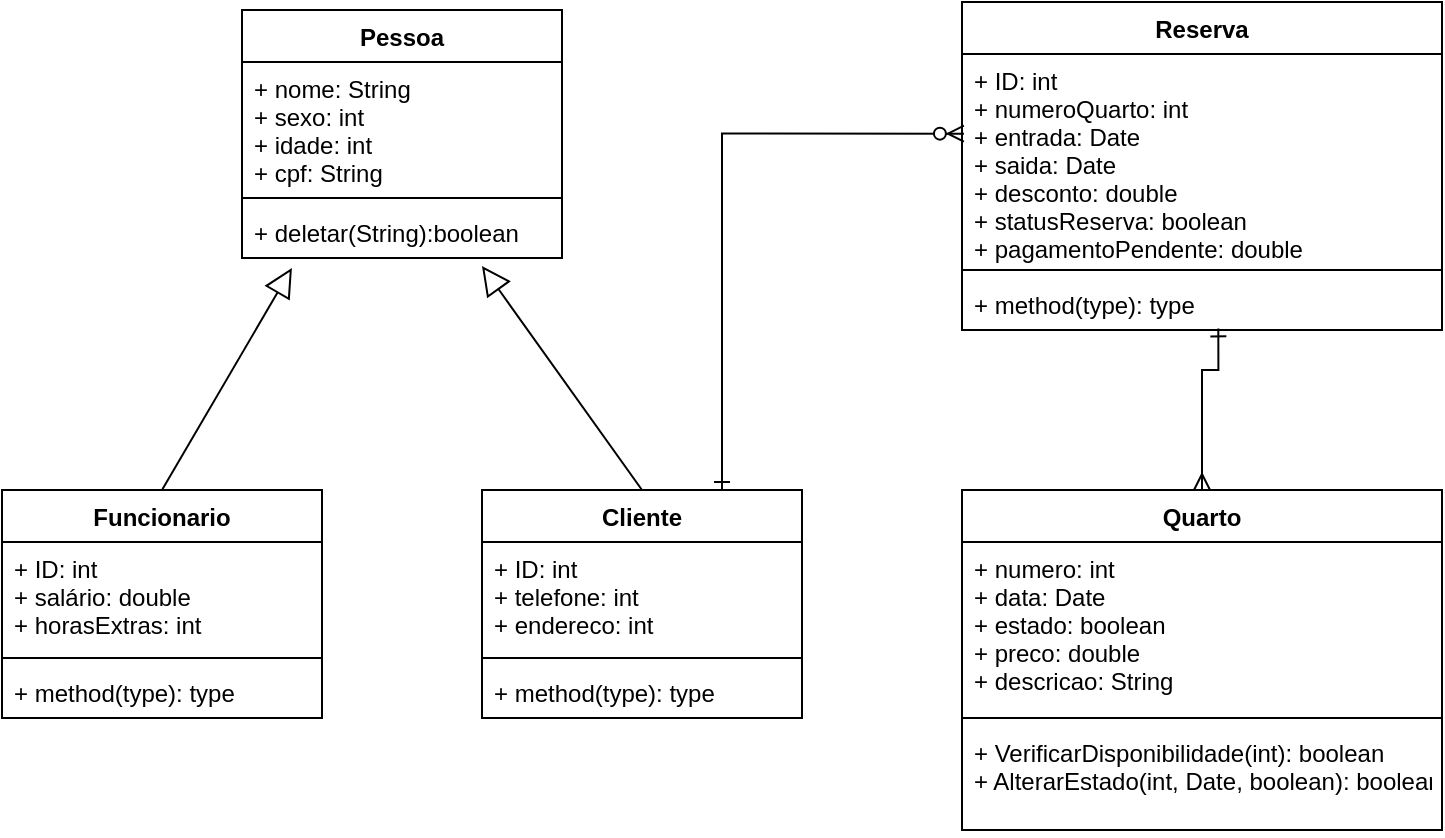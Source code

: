<mxfile version="13.9.9" type="github">
  <diagram name="Page-1" id="c4acf3e9-155e-7222-9cf6-157b1a14988f">
    <mxGraphModel dx="1038" dy="575" grid="1" gridSize="10" guides="1" tooltips="1" connect="1" arrows="1" fold="1" page="1" pageScale="1" pageWidth="850" pageHeight="1100" background="#ffffff" math="0" shadow="0">
      <root>
        <mxCell id="0" />
        <mxCell id="1" parent="0" />
        <mxCell id="shmcH7ELp8YfeY17AkYp-6" value="Quarto" style="swimlane;fontStyle=1;align=center;verticalAlign=top;childLayout=stackLayout;horizontal=1;startSize=26;horizontalStack=0;resizeParent=1;resizeParentMax=0;resizeLast=0;collapsible=1;marginBottom=0;" vertex="1" parent="1">
          <mxGeometry x="480" y="640" width="240" height="170" as="geometry" />
        </mxCell>
        <mxCell id="shmcH7ELp8YfeY17AkYp-7" value="+ numero: int&#xa;+ data: Date&#xa;+ estado: boolean&#xa;+ preco: double&#xa;+ descricao: String" style="text;strokeColor=none;fillColor=none;align=left;verticalAlign=top;spacingLeft=4;spacingRight=4;overflow=hidden;rotatable=0;points=[[0,0.5],[1,0.5]];portConstraint=eastwest;" vertex="1" parent="shmcH7ELp8YfeY17AkYp-6">
          <mxGeometry y="26" width="240" height="84" as="geometry" />
        </mxCell>
        <mxCell id="shmcH7ELp8YfeY17AkYp-8" value="" style="line;strokeWidth=1;fillColor=none;align=left;verticalAlign=middle;spacingTop=-1;spacingLeft=3;spacingRight=3;rotatable=0;labelPosition=right;points=[];portConstraint=eastwest;" vertex="1" parent="shmcH7ELp8YfeY17AkYp-6">
          <mxGeometry y="110" width="240" height="8" as="geometry" />
        </mxCell>
        <mxCell id="shmcH7ELp8YfeY17AkYp-9" value="+ VerificarDisponibilidade(int): boolean&#xa;+ AlterarEstado(int, Date, boolean): boolean&#xa;" style="text;strokeColor=none;fillColor=none;align=left;verticalAlign=top;spacingLeft=4;spacingRight=4;overflow=hidden;rotatable=0;points=[[0,0.5],[1,0.5]];portConstraint=eastwest;" vertex="1" parent="shmcH7ELp8YfeY17AkYp-6">
          <mxGeometry y="118" width="240" height="52" as="geometry" />
        </mxCell>
        <mxCell id="shmcH7ELp8YfeY17AkYp-15" value="Pessoa" style="swimlane;fontStyle=1;align=center;verticalAlign=top;childLayout=stackLayout;horizontal=1;startSize=26;horizontalStack=0;resizeParent=1;resizeParentMax=0;resizeLast=0;collapsible=1;marginBottom=0;" vertex="1" parent="1">
          <mxGeometry x="120" y="400" width="160" height="124" as="geometry" />
        </mxCell>
        <mxCell id="shmcH7ELp8YfeY17AkYp-16" value="+ nome: String&#xa;+ sexo: int&#xa;+ idade: int&#xa;+ cpf: String&#xa;" style="text;strokeColor=none;fillColor=none;align=left;verticalAlign=top;spacingLeft=4;spacingRight=4;overflow=hidden;rotatable=0;points=[[0,0.5],[1,0.5]];portConstraint=eastwest;" vertex="1" parent="shmcH7ELp8YfeY17AkYp-15">
          <mxGeometry y="26" width="160" height="64" as="geometry" />
        </mxCell>
        <mxCell id="shmcH7ELp8YfeY17AkYp-17" value="" style="line;strokeWidth=1;fillColor=none;align=left;verticalAlign=middle;spacingTop=-1;spacingLeft=3;spacingRight=3;rotatable=0;labelPosition=right;points=[];portConstraint=eastwest;" vertex="1" parent="shmcH7ELp8YfeY17AkYp-15">
          <mxGeometry y="90" width="160" height="8" as="geometry" />
        </mxCell>
        <mxCell id="shmcH7ELp8YfeY17AkYp-18" value="+ deletar(String):boolean" style="text;strokeColor=none;fillColor=none;align=left;verticalAlign=top;spacingLeft=4;spacingRight=4;overflow=hidden;rotatable=0;points=[[0,0.5],[1,0.5]];portConstraint=eastwest;" vertex="1" parent="shmcH7ELp8YfeY17AkYp-15">
          <mxGeometry y="98" width="160" height="26" as="geometry" />
        </mxCell>
        <mxCell id="shmcH7ELp8YfeY17AkYp-19" value="Cliente" style="swimlane;fontStyle=1;align=center;verticalAlign=top;childLayout=stackLayout;horizontal=1;startSize=26;horizontalStack=0;resizeParent=1;resizeParentMax=0;resizeLast=0;collapsible=1;marginBottom=0;" vertex="1" parent="1">
          <mxGeometry x="240" y="640" width="160" height="114" as="geometry" />
        </mxCell>
        <mxCell id="shmcH7ELp8YfeY17AkYp-20" value="+ ID: int&#xa;+ telefone: int&#xa;+ endereco: int" style="text;strokeColor=none;fillColor=none;align=left;verticalAlign=top;spacingLeft=4;spacingRight=4;overflow=hidden;rotatable=0;points=[[0,0.5],[1,0.5]];portConstraint=eastwest;" vertex="1" parent="shmcH7ELp8YfeY17AkYp-19">
          <mxGeometry y="26" width="160" height="54" as="geometry" />
        </mxCell>
        <mxCell id="shmcH7ELp8YfeY17AkYp-21" value="" style="line;strokeWidth=1;fillColor=none;align=left;verticalAlign=middle;spacingTop=-1;spacingLeft=3;spacingRight=3;rotatable=0;labelPosition=right;points=[];portConstraint=eastwest;" vertex="1" parent="shmcH7ELp8YfeY17AkYp-19">
          <mxGeometry y="80" width="160" height="8" as="geometry" />
        </mxCell>
        <mxCell id="shmcH7ELp8YfeY17AkYp-22" value="+ method(type): type" style="text;strokeColor=none;fillColor=none;align=left;verticalAlign=top;spacingLeft=4;spacingRight=4;overflow=hidden;rotatable=0;points=[[0,0.5],[1,0.5]];portConstraint=eastwest;" vertex="1" parent="shmcH7ELp8YfeY17AkYp-19">
          <mxGeometry y="88" width="160" height="26" as="geometry" />
        </mxCell>
        <mxCell id="shmcH7ELp8YfeY17AkYp-23" value="Reserva" style="swimlane;fontStyle=1;align=center;verticalAlign=top;childLayout=stackLayout;horizontal=1;startSize=26;horizontalStack=0;resizeParent=1;resizeParentMax=0;resizeLast=0;collapsible=1;marginBottom=0;" vertex="1" parent="1">
          <mxGeometry x="480" y="396" width="240" height="164" as="geometry" />
        </mxCell>
        <mxCell id="shmcH7ELp8YfeY17AkYp-24" value="+ ID: int&#xa;+ numeroQuarto: int&#xa;+ entrada: Date&#xa;+ saida: Date&#xa;+ desconto: double&#xa;+ statusReserva: boolean&#xa;+ pagamentoPendente: double&#xa;&#xa;" style="text;strokeColor=none;fillColor=none;align=left;verticalAlign=top;spacingLeft=4;spacingRight=4;overflow=hidden;rotatable=0;points=[[0,0.5],[1,0.5]];portConstraint=eastwest;" vertex="1" parent="shmcH7ELp8YfeY17AkYp-23">
          <mxGeometry y="26" width="240" height="104" as="geometry" />
        </mxCell>
        <mxCell id="shmcH7ELp8YfeY17AkYp-25" value="" style="line;strokeWidth=1;fillColor=none;align=left;verticalAlign=middle;spacingTop=-1;spacingLeft=3;spacingRight=3;rotatable=0;labelPosition=right;points=[];portConstraint=eastwest;" vertex="1" parent="shmcH7ELp8YfeY17AkYp-23">
          <mxGeometry y="130" width="240" height="8" as="geometry" />
        </mxCell>
        <mxCell id="shmcH7ELp8YfeY17AkYp-26" value="+ method(type): type" style="text;strokeColor=none;fillColor=none;align=left;verticalAlign=top;spacingLeft=4;spacingRight=4;overflow=hidden;rotatable=0;points=[[0,0.5],[1,0.5]];portConstraint=eastwest;" vertex="1" parent="shmcH7ELp8YfeY17AkYp-23">
          <mxGeometry y="138" width="240" height="26" as="geometry" />
        </mxCell>
        <mxCell id="shmcH7ELp8YfeY17AkYp-27" value="" style="edgeStyle=none;html=1;endSize=12;endArrow=block;endFill=0;entryX=0.75;entryY=1.154;entryDx=0;entryDy=0;entryPerimeter=0;exitX=0.5;exitY=0;exitDx=0;exitDy=0;" edge="1" parent="1" source="shmcH7ELp8YfeY17AkYp-19" target="shmcH7ELp8YfeY17AkYp-18">
          <mxGeometry width="160" relative="1" as="geometry">
            <mxPoint x="280" y="690" as="sourcePoint" />
            <mxPoint x="440" y="690" as="targetPoint" />
          </mxGeometry>
        </mxCell>
        <mxCell id="shmcH7ELp8YfeY17AkYp-28" value="Funcionario" style="swimlane;fontStyle=1;align=center;verticalAlign=top;childLayout=stackLayout;horizontal=1;startSize=26;horizontalStack=0;resizeParent=1;resizeParentMax=0;resizeLast=0;collapsible=1;marginBottom=0;" vertex="1" parent="1">
          <mxGeometry y="640" width="160" height="114" as="geometry" />
        </mxCell>
        <mxCell id="shmcH7ELp8YfeY17AkYp-29" value="+ ID: int&#xa;+ salário: double&#xa;+ horasExtras: int&#xa;" style="text;strokeColor=none;fillColor=none;align=left;verticalAlign=top;spacingLeft=4;spacingRight=4;overflow=hidden;rotatable=0;points=[[0,0.5],[1,0.5]];portConstraint=eastwest;" vertex="1" parent="shmcH7ELp8YfeY17AkYp-28">
          <mxGeometry y="26" width="160" height="54" as="geometry" />
        </mxCell>
        <mxCell id="shmcH7ELp8YfeY17AkYp-30" value="" style="line;strokeWidth=1;fillColor=none;align=left;verticalAlign=middle;spacingTop=-1;spacingLeft=3;spacingRight=3;rotatable=0;labelPosition=right;points=[];portConstraint=eastwest;" vertex="1" parent="shmcH7ELp8YfeY17AkYp-28">
          <mxGeometry y="80" width="160" height="8" as="geometry" />
        </mxCell>
        <mxCell id="shmcH7ELp8YfeY17AkYp-31" value="+ method(type): type" style="text;strokeColor=none;fillColor=none;align=left;verticalAlign=top;spacingLeft=4;spacingRight=4;overflow=hidden;rotatable=0;points=[[0,0.5],[1,0.5]];portConstraint=eastwest;" vertex="1" parent="shmcH7ELp8YfeY17AkYp-28">
          <mxGeometry y="88" width="160" height="26" as="geometry" />
        </mxCell>
        <mxCell id="shmcH7ELp8YfeY17AkYp-37" value="" style="edgeStyle=none;html=1;endSize=12;endArrow=block;endFill=0;exitX=0.5;exitY=0;exitDx=0;exitDy=0;entryX=0.156;entryY=1.192;entryDx=0;entryDy=0;entryPerimeter=0;" edge="1" parent="1" source="shmcH7ELp8YfeY17AkYp-28" target="shmcH7ELp8YfeY17AkYp-18">
          <mxGeometry width="160" relative="1" as="geometry">
            <mxPoint x="280" y="690" as="sourcePoint" />
            <mxPoint x="220" y="524" as="targetPoint" />
          </mxGeometry>
        </mxCell>
        <mxCell id="shmcH7ELp8YfeY17AkYp-38" style="edgeStyle=orthogonalEdgeStyle;rounded=0;orthogonalLoop=1;jettySize=auto;html=1;entryX=0.5;entryY=0;entryDx=0;entryDy=0;endArrow=ERmany;endFill=0;startArrow=ERone;startFill=0;exitX=0.534;exitY=0.969;exitDx=0;exitDy=0;exitPerimeter=0;" edge="1" parent="1" source="shmcH7ELp8YfeY17AkYp-26" target="shmcH7ELp8YfeY17AkYp-6">
          <mxGeometry relative="1" as="geometry">
            <mxPoint x="600" y="560" as="sourcePoint" />
            <mxPoint x="750" y="640" as="targetPoint" />
            <Array as="points">
              <mxPoint x="608" y="580" />
              <mxPoint x="600" y="580" />
            </Array>
          </mxGeometry>
        </mxCell>
        <mxCell id="shmcH7ELp8YfeY17AkYp-42" style="edgeStyle=orthogonalEdgeStyle;rounded=0;orthogonalLoop=1;jettySize=auto;html=1;entryX=0.004;entryY=0.383;entryDx=0;entryDy=0;entryPerimeter=0;strokeColor=#000000;endArrow=ERzeroToMany;endFill=1;startArrow=ERone;startFill=0;exitX=0.75;exitY=0;exitDx=0;exitDy=0;" edge="1" parent="1" source="shmcH7ELp8YfeY17AkYp-19" target="shmcH7ELp8YfeY17AkYp-24">
          <mxGeometry relative="1" as="geometry" />
        </mxCell>
      </root>
    </mxGraphModel>
  </diagram>
</mxfile>
